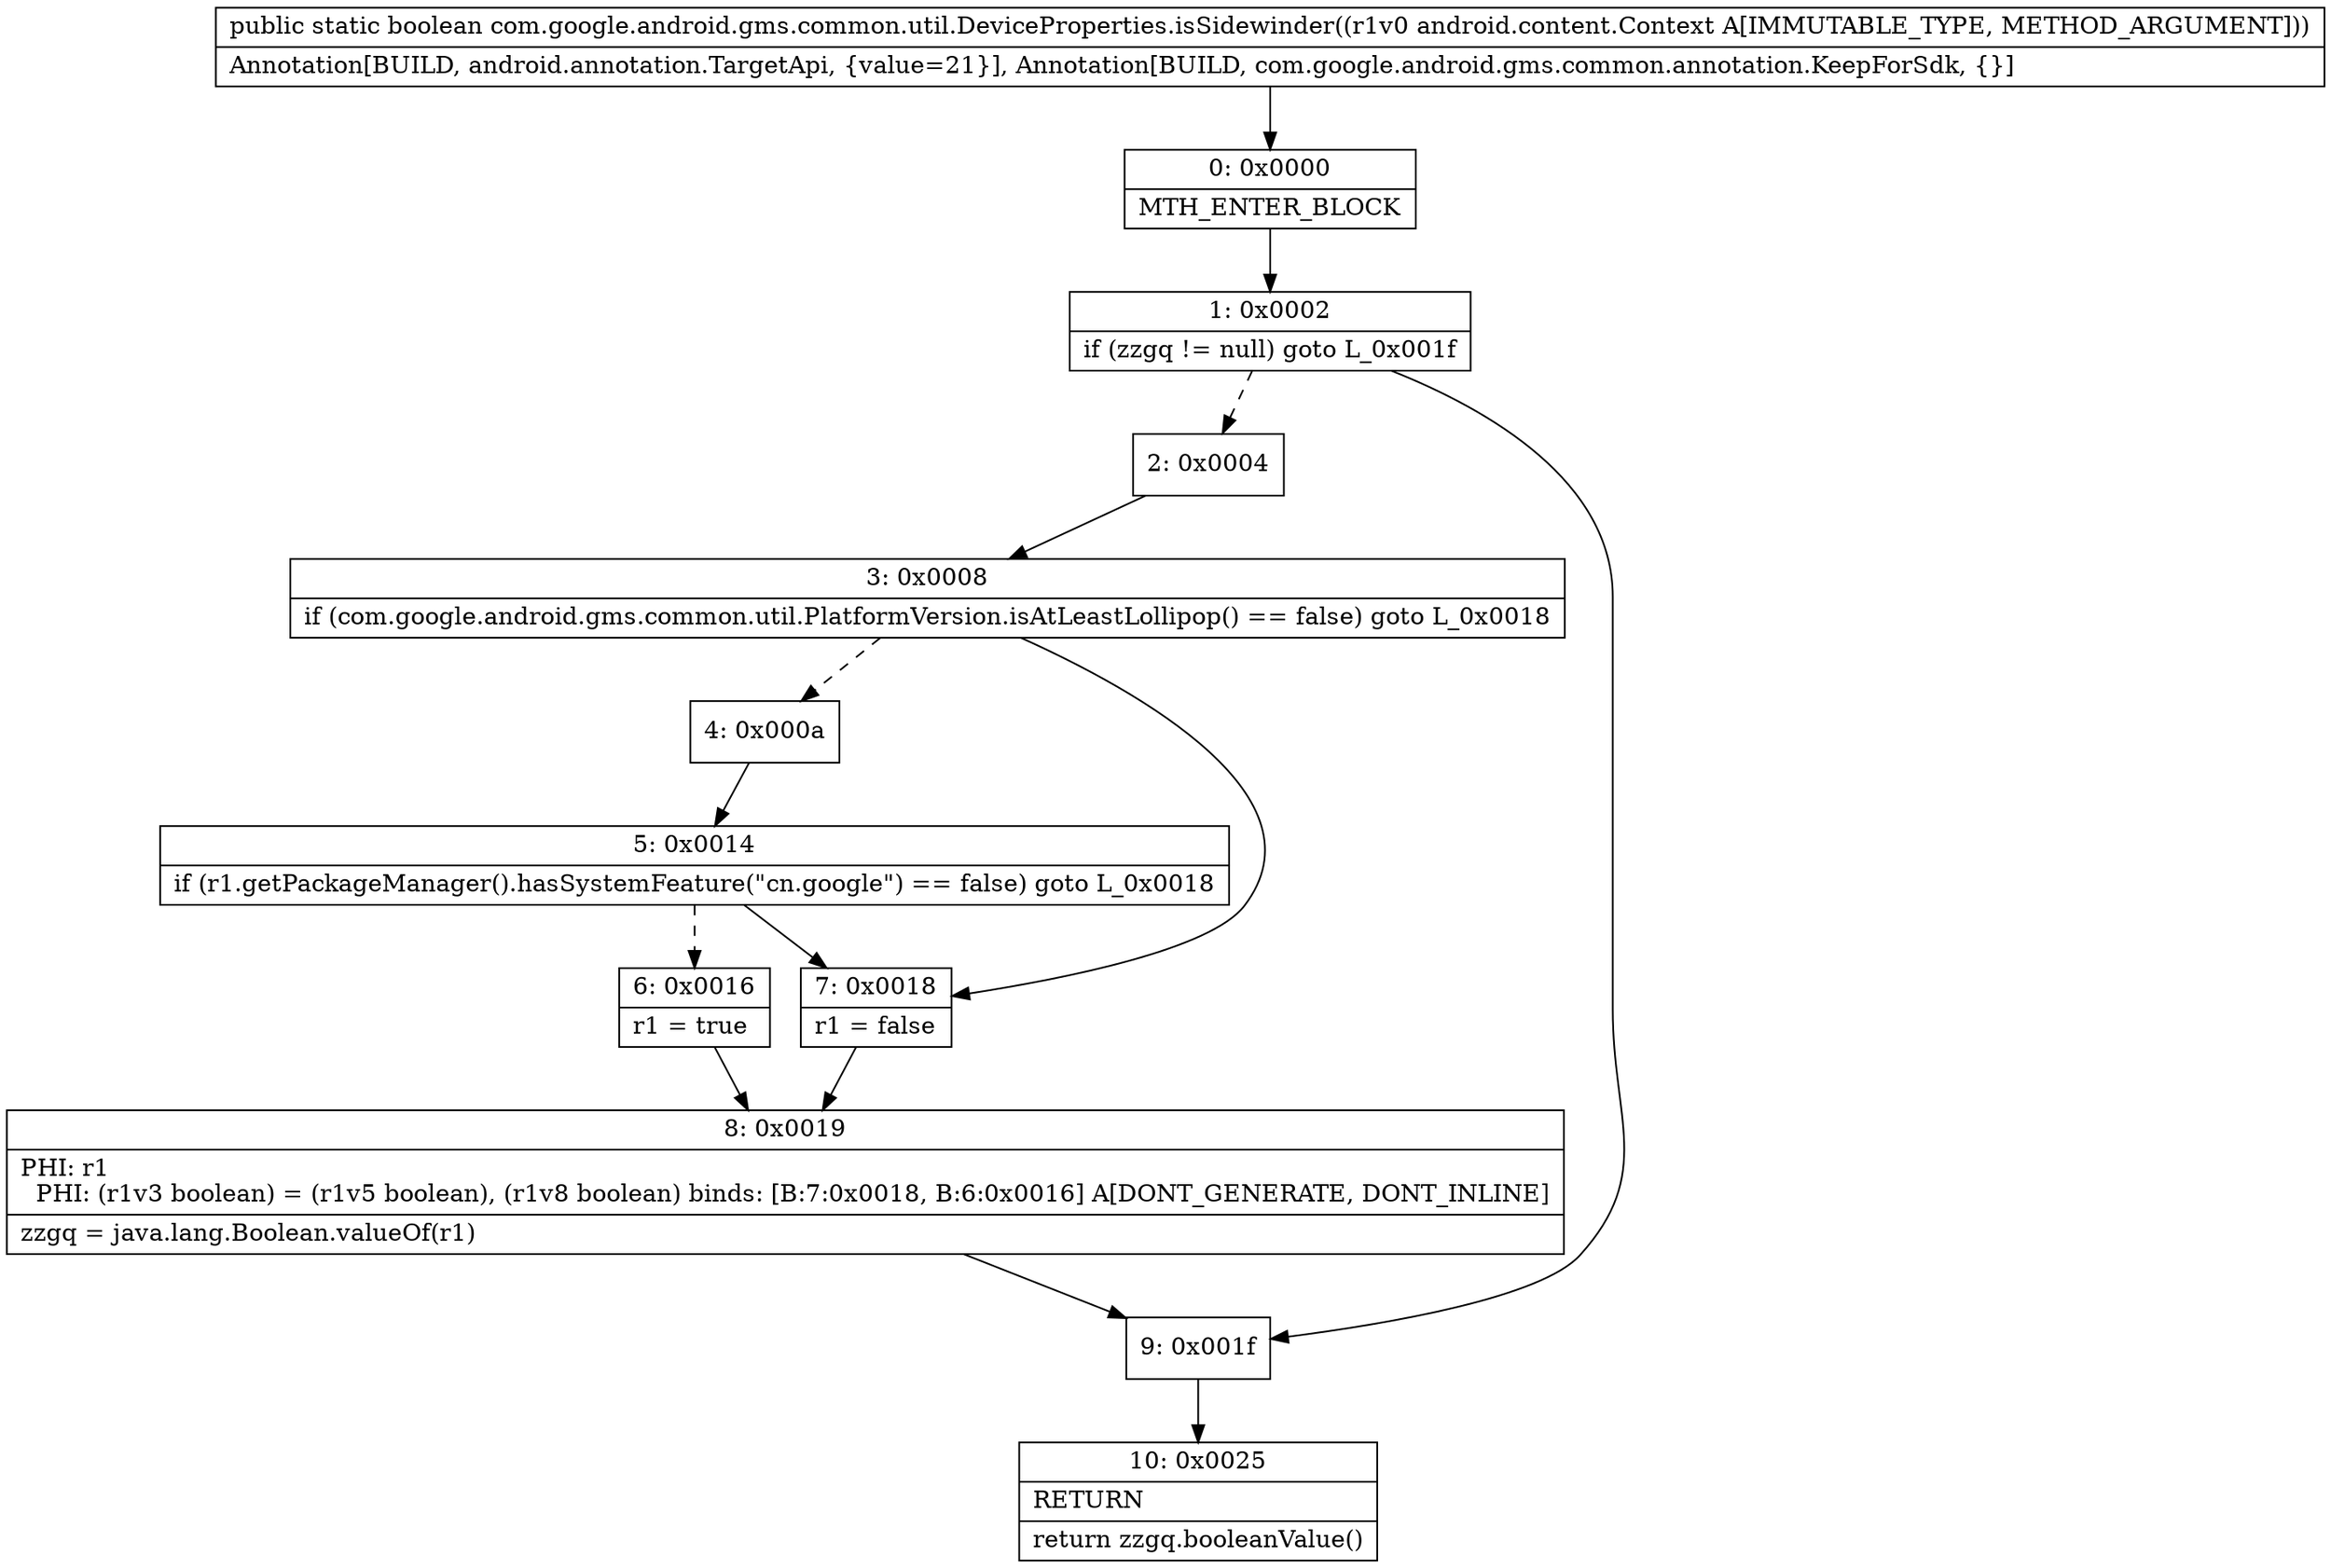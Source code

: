 digraph "CFG forcom.google.android.gms.common.util.DeviceProperties.isSidewinder(Landroid\/content\/Context;)Z" {
Node_0 [shape=record,label="{0\:\ 0x0000|MTH_ENTER_BLOCK\l}"];
Node_1 [shape=record,label="{1\:\ 0x0002|if (zzgq != null) goto L_0x001f\l}"];
Node_2 [shape=record,label="{2\:\ 0x0004}"];
Node_3 [shape=record,label="{3\:\ 0x0008|if (com.google.android.gms.common.util.PlatformVersion.isAtLeastLollipop() == false) goto L_0x0018\l}"];
Node_4 [shape=record,label="{4\:\ 0x000a}"];
Node_5 [shape=record,label="{5\:\ 0x0014|if (r1.getPackageManager().hasSystemFeature(\"cn.google\") == false) goto L_0x0018\l}"];
Node_6 [shape=record,label="{6\:\ 0x0016|r1 = true\l}"];
Node_7 [shape=record,label="{7\:\ 0x0018|r1 = false\l}"];
Node_8 [shape=record,label="{8\:\ 0x0019|PHI: r1 \l  PHI: (r1v3 boolean) = (r1v5 boolean), (r1v8 boolean) binds: [B:7:0x0018, B:6:0x0016] A[DONT_GENERATE, DONT_INLINE]\l|zzgq = java.lang.Boolean.valueOf(r1)\l}"];
Node_9 [shape=record,label="{9\:\ 0x001f}"];
Node_10 [shape=record,label="{10\:\ 0x0025|RETURN\l|return zzgq.booleanValue()\l}"];
MethodNode[shape=record,label="{public static boolean com.google.android.gms.common.util.DeviceProperties.isSidewinder((r1v0 android.content.Context A[IMMUTABLE_TYPE, METHOD_ARGUMENT]))  | Annotation[BUILD, android.annotation.TargetApi, \{value=21\}], Annotation[BUILD, com.google.android.gms.common.annotation.KeepForSdk, \{\}]\l}"];
MethodNode -> Node_0;
Node_0 -> Node_1;
Node_1 -> Node_2[style=dashed];
Node_1 -> Node_9;
Node_2 -> Node_3;
Node_3 -> Node_4[style=dashed];
Node_3 -> Node_7;
Node_4 -> Node_5;
Node_5 -> Node_6[style=dashed];
Node_5 -> Node_7;
Node_6 -> Node_8;
Node_7 -> Node_8;
Node_8 -> Node_9;
Node_9 -> Node_10;
}

